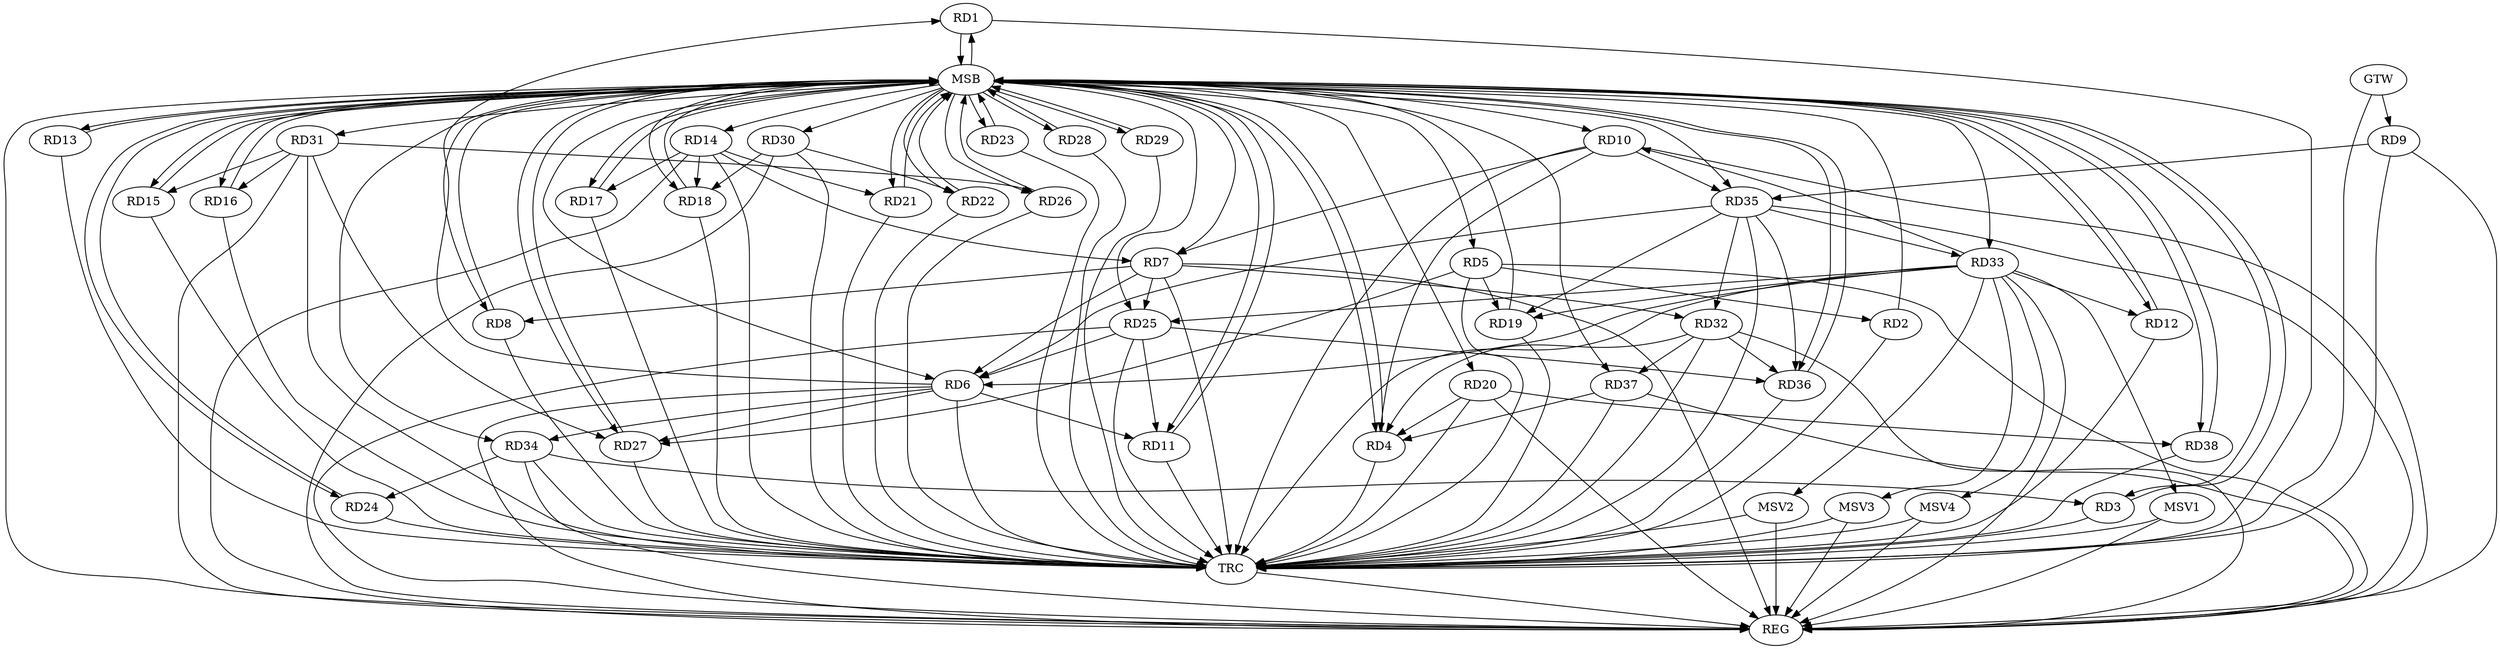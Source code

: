 strict digraph G {
  RD1 [ label="RD1" ];
  RD2 [ label="RD2" ];
  RD3 [ label="RD3" ];
  RD4 [ label="RD4" ];
  RD5 [ label="RD5" ];
  RD6 [ label="RD6" ];
  RD7 [ label="RD7" ];
  RD8 [ label="RD8" ];
  RD9 [ label="RD9" ];
  RD10 [ label="RD10" ];
  RD11 [ label="RD11" ];
  RD12 [ label="RD12" ];
  RD13 [ label="RD13" ];
  RD14 [ label="RD14" ];
  RD15 [ label="RD15" ];
  RD16 [ label="RD16" ];
  RD17 [ label="RD17" ];
  RD18 [ label="RD18" ];
  RD19 [ label="RD19" ];
  RD20 [ label="RD20" ];
  RD21 [ label="RD21" ];
  RD22 [ label="RD22" ];
  RD23 [ label="RD23" ];
  RD24 [ label="RD24" ];
  RD25 [ label="RD25" ];
  RD26 [ label="RD26" ];
  RD27 [ label="RD27" ];
  RD28 [ label="RD28" ];
  RD29 [ label="RD29" ];
  RD30 [ label="RD30" ];
  RD31 [ label="RD31" ];
  RD32 [ label="RD32" ];
  RD33 [ label="RD33" ];
  RD34 [ label="RD34" ];
  RD35 [ label="RD35" ];
  RD36 [ label="RD36" ];
  RD37 [ label="RD37" ];
  RD38 [ label="RD38" ];
  GTW [ label="GTW" ];
  REG [ label="REG" ];
  MSB [ label="MSB" ];
  TRC [ label="TRC" ];
  MSV1 [ label="MSV1" ];
  MSV2 [ label="MSV2" ];
  MSV3 [ label="MSV3" ];
  MSV4 [ label="MSV4" ];
  RD6 -> RD1;
  RD5 -> RD2;
  RD34 -> RD3;
  RD10 -> RD4;
  RD20 -> RD4;
  RD32 -> RD4;
  RD37 -> RD4;
  RD5 -> RD19;
  RD5 -> RD27;
  RD7 -> RD6;
  RD6 -> RD11;
  RD25 -> RD6;
  RD6 -> RD27;
  RD33 -> RD6;
  RD6 -> RD34;
  RD35 -> RD6;
  RD7 -> RD8;
  RD10 -> RD7;
  RD14 -> RD7;
  RD7 -> RD25;
  RD7 -> RD32;
  RD9 -> RD35;
  RD33 -> RD10;
  RD10 -> RD35;
  RD25 -> RD11;
  RD33 -> RD12;
  RD14 -> RD17;
  RD14 -> RD18;
  RD14 -> RD21;
  RD31 -> RD15;
  RD31 -> RD16;
  RD30 -> RD18;
  RD33 -> RD19;
  RD35 -> RD19;
  RD20 -> RD38;
  RD30 -> RD22;
  RD34 -> RD24;
  RD33 -> RD25;
  RD25 -> RD36;
  RD31 -> RD26;
  RD31 -> RD27;
  RD35 -> RD32;
  RD32 -> RD36;
  RD32 -> RD37;
  RD35 -> RD33;
  RD35 -> RD36;
  GTW -> RD9;
  RD5 -> REG;
  RD6 -> REG;
  RD7 -> REG;
  RD9 -> REG;
  RD10 -> REG;
  RD14 -> REG;
  RD20 -> REG;
  RD25 -> REG;
  RD30 -> REG;
  RD31 -> REG;
  RD32 -> REG;
  RD33 -> REG;
  RD34 -> REG;
  RD35 -> REG;
  RD37 -> REG;
  RD1 -> MSB;
  MSB -> RD15;
  MSB -> RD26;
  MSB -> RD31;
  MSB -> REG;
  RD2 -> MSB;
  MSB -> RD4;
  MSB -> RD24;
  RD3 -> MSB;
  MSB -> RD7;
  MSB -> RD17;
  RD4 -> MSB;
  MSB -> RD5;
  MSB -> RD6;
  RD8 -> MSB;
  MSB -> RD29;
  RD11 -> MSB;
  MSB -> RD12;
  RD12 -> MSB;
  MSB -> RD10;
  MSB -> RD14;
  MSB -> RD16;
  RD13 -> MSB;
  MSB -> RD11;
  MSB -> RD33;
  MSB -> RD38;
  RD15 -> MSB;
  MSB -> RD20;
  MSB -> RD21;
  MSB -> RD23;
  RD16 -> MSB;
  RD17 -> MSB;
  MSB -> RD34;
  RD18 -> MSB;
  MSB -> RD37;
  RD19 -> MSB;
  RD21 -> MSB;
  MSB -> RD18;
  RD22 -> MSB;
  RD23 -> MSB;
  MSB -> RD13;
  RD24 -> MSB;
  MSB -> RD27;
  MSB -> RD30;
  RD26 -> MSB;
  MSB -> RD22;
  MSB -> RD25;
  MSB -> RD28;
  RD27 -> MSB;
  MSB -> RD1;
  RD28 -> MSB;
  MSB -> RD3;
  MSB -> RD8;
  MSB -> RD36;
  RD29 -> MSB;
  MSB -> RD35;
  RD36 -> MSB;
  RD38 -> MSB;
  RD1 -> TRC;
  RD2 -> TRC;
  RD3 -> TRC;
  RD4 -> TRC;
  RD5 -> TRC;
  RD6 -> TRC;
  RD7 -> TRC;
  RD8 -> TRC;
  RD9 -> TRC;
  RD10 -> TRC;
  RD11 -> TRC;
  RD12 -> TRC;
  RD13 -> TRC;
  RD14 -> TRC;
  RD15 -> TRC;
  RD16 -> TRC;
  RD17 -> TRC;
  RD18 -> TRC;
  RD19 -> TRC;
  RD20 -> TRC;
  RD21 -> TRC;
  RD22 -> TRC;
  RD23 -> TRC;
  RD24 -> TRC;
  RD25 -> TRC;
  RD26 -> TRC;
  RD27 -> TRC;
  RD28 -> TRC;
  RD29 -> TRC;
  RD30 -> TRC;
  RD31 -> TRC;
  RD32 -> TRC;
  RD33 -> TRC;
  RD34 -> TRC;
  RD35 -> TRC;
  RD36 -> TRC;
  RD37 -> TRC;
  RD38 -> TRC;
  GTW -> TRC;
  TRC -> REG;
  RD33 -> MSV1;
  MSV1 -> REG;
  MSV1 -> TRC;
  RD33 -> MSV2;
  MSV2 -> REG;
  MSV2 -> TRC;
  RD33 -> MSV3;
  RD33 -> MSV4;
  MSV3 -> REG;
  MSV3 -> TRC;
  MSV4 -> REG;
  MSV4 -> TRC;
}
